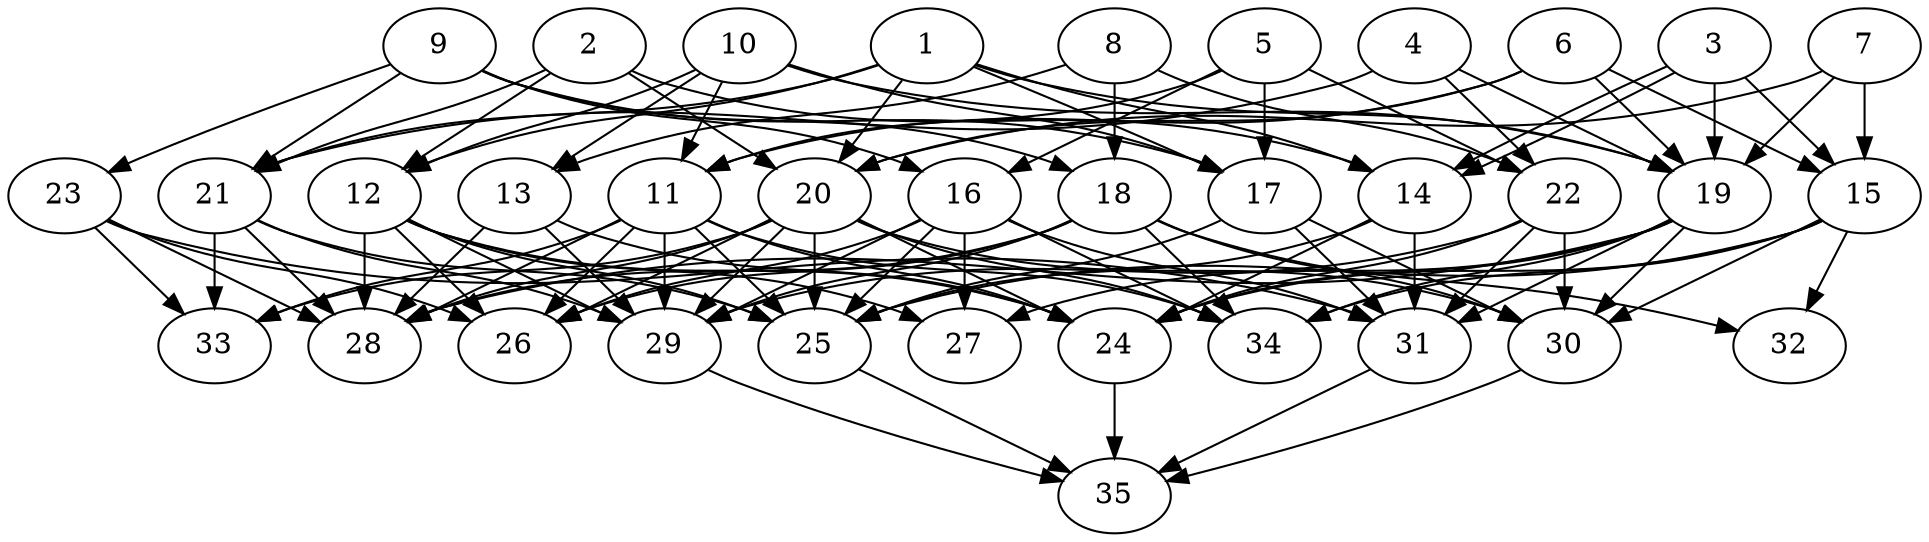 // DAG automatically generated by daggen at Thu Oct  3 14:05:36 2019
// ./daggen --dot -n 35 --ccr 0.3 --fat 0.7 --regular 0.9 --density 0.6 --mindata 5242880 --maxdata 52428800 
digraph G {
  1 [size="98788693", alpha="0.15", expect_size="29636608"] 
  1 -> 12 [size ="29636608"]
  1 -> 14 [size ="29636608"]
  1 -> 17 [size ="29636608"]
  1 -> 19 [size ="29636608"]
  1 -> 20 [size ="29636608"]
  1 -> 21 [size ="29636608"]
  2 [size="66836480", alpha="0.14", expect_size="20050944"] 
  2 -> 12 [size ="20050944"]
  2 -> 14 [size ="20050944"]
  2 -> 20 [size ="20050944"]
  2 -> 21 [size ="20050944"]
  3 [size="57739947", alpha="0.20", expect_size="17321984"] 
  3 -> 14 [size ="17321984"]
  3 -> 14 [size ="17321984"]
  3 -> 15 [size ="17321984"]
  3 -> 19 [size ="17321984"]
  4 [size="162396160", alpha="0.15", expect_size="48718848"] 
  4 -> 19 [size ="48718848"]
  4 -> 21 [size ="48718848"]
  4 -> 22 [size ="48718848"]
  5 [size="84640427", alpha="0.02", expect_size="25392128"] 
  5 -> 11 [size ="25392128"]
  5 -> 16 [size ="25392128"]
  5 -> 17 [size ="25392128"]
  5 -> 22 [size ="25392128"]
  6 [size="23135573", alpha="0.11", expect_size="6940672"] 
  6 -> 11 [size ="6940672"]
  6 -> 15 [size ="6940672"]
  6 -> 19 [size ="6940672"]
  6 -> 20 [size ="6940672"]
  7 [size="38877867", alpha="0.08", expect_size="11663360"] 
  7 -> 15 [size ="11663360"]
  7 -> 19 [size ="11663360"]
  7 -> 20 [size ="11663360"]
  8 [size="133632000", alpha="0.13", expect_size="40089600"] 
  8 -> 13 [size ="40089600"]
  8 -> 18 [size ="40089600"]
  8 -> 22 [size ="40089600"]
  9 [size="156081493", alpha="0.04", expect_size="46824448"] 
  9 -> 16 [size ="46824448"]
  9 -> 17 [size ="46824448"]
  9 -> 18 [size ="46824448"]
  9 -> 21 [size ="46824448"]
  9 -> 23 [size ="46824448"]
  10 [size="160747520", alpha="0.11", expect_size="48224256"] 
  10 -> 11 [size ="48224256"]
  10 -> 12 [size ="48224256"]
  10 -> 13 [size ="48224256"]
  10 -> 17 [size ="48224256"]
  10 -> 19 [size ="48224256"]
  11 [size="60948480", alpha="0.03", expect_size="18284544"] 
  11 -> 24 [size ="18284544"]
  11 -> 25 [size ="18284544"]
  11 -> 26 [size ="18284544"]
  11 -> 28 [size ="18284544"]
  11 -> 29 [size ="18284544"]
  11 -> 33 [size ="18284544"]
  11 -> 34 [size ="18284544"]
  12 [size="20384427", alpha="0.08", expect_size="6115328"] 
  12 -> 24 [size ="6115328"]
  12 -> 25 [size ="6115328"]
  12 -> 26 [size ="6115328"]
  12 -> 27 [size ="6115328"]
  12 -> 28 [size ="6115328"]
  12 -> 29 [size ="6115328"]
  13 [size="128931840", alpha="0.07", expect_size="38679552"] 
  13 -> 24 [size ="38679552"]
  13 -> 28 [size ="38679552"]
  13 -> 29 [size ="38679552"]
  14 [size="126638080", alpha="0.11", expect_size="37991424"] 
  14 -> 24 [size ="37991424"]
  14 -> 25 [size ="37991424"]
  14 -> 31 [size ="37991424"]
  15 [size="84524373", alpha="0.05", expect_size="25357312"] 
  15 -> 24 [size ="25357312"]
  15 -> 25 [size ="25357312"]
  15 -> 30 [size ="25357312"]
  15 -> 32 [size ="25357312"]
  15 -> 34 [size ="25357312"]
  16 [size="99566933", alpha="0.18", expect_size="29870080"] 
  16 -> 25 [size ="29870080"]
  16 -> 26 [size ="29870080"]
  16 -> 27 [size ="29870080"]
  16 -> 29 [size ="29870080"]
  16 -> 31 [size ="29870080"]
  16 -> 34 [size ="29870080"]
  17 [size="27395413", alpha="0.03", expect_size="8218624"] 
  17 -> 25 [size ="8218624"]
  17 -> 30 [size ="8218624"]
  17 -> 31 [size ="8218624"]
  18 [size="87217493", alpha="0.03", expect_size="26165248"] 
  18 -> 26 [size ="26165248"]
  18 -> 28 [size ="26165248"]
  18 -> 29 [size ="26165248"]
  18 -> 30 [size ="26165248"]
  18 -> 32 [size ="26165248"]
  18 -> 34 [size ="26165248"]
  19 [size="30477653", alpha="0.04", expect_size="9143296"] 
  19 -> 24 [size ="9143296"]
  19 -> 27 [size ="9143296"]
  19 -> 28 [size ="9143296"]
  19 -> 30 [size ="9143296"]
  19 -> 31 [size ="9143296"]
  19 -> 34 [size ="9143296"]
  20 [size="64580267", alpha="0.04", expect_size="19374080"] 
  20 -> 24 [size ="19374080"]
  20 -> 25 [size ="19374080"]
  20 -> 26 [size ="19374080"]
  20 -> 28 [size ="19374080"]
  20 -> 29 [size ="19374080"]
  20 -> 30 [size ="19374080"]
  20 -> 33 [size ="19374080"]
  20 -> 34 [size ="19374080"]
  21 [size="148609707", alpha="0.14", expect_size="44582912"] 
  21 -> 25 [size ="44582912"]
  21 -> 28 [size ="44582912"]
  21 -> 29 [size ="44582912"]
  21 -> 33 [size ="44582912"]
  22 [size="171868160", alpha="0.10", expect_size="51560448"] 
  22 -> 24 [size ="51560448"]
  22 -> 29 [size ="51560448"]
  22 -> 30 [size ="51560448"]
  22 -> 31 [size ="51560448"]
  23 [size="78987947", alpha="0.12", expect_size="23696384"] 
  23 -> 26 [size ="23696384"]
  23 -> 28 [size ="23696384"]
  23 -> 31 [size ="23696384"]
  23 -> 33 [size ="23696384"]
  24 [size="133922133", alpha="0.12", expect_size="40176640"] 
  24 -> 35 [size ="40176640"]
  25 [size="64580267", alpha="0.00", expect_size="19374080"] 
  25 -> 35 [size ="19374080"]
  26 [size="105792853", alpha="0.10", expect_size="31737856"] 
  27 [size="88927573", alpha="0.02", expect_size="26678272"] 
  28 [size="110161920", alpha="0.08", expect_size="33048576"] 
  29 [size="130061653", alpha="0.13", expect_size="39018496"] 
  29 -> 35 [size ="39018496"]
  30 [size="159668907", alpha="0.16", expect_size="47900672"] 
  30 -> 35 [size ="47900672"]
  31 [size="30842880", alpha="0.04", expect_size="9252864"] 
  31 -> 35 [size ="9252864"]
  32 [size="139472213", alpha="0.12", expect_size="41841664"] 
  33 [size="63054507", alpha="0.15", expect_size="18916352"] 
  34 [size="156429653", alpha="0.11", expect_size="46928896"] 
  35 [size="92661760", alpha="0.16", expect_size="27798528"] 
}
